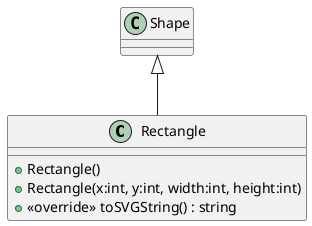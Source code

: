 @startuml
class Rectangle {
    + Rectangle()
    + Rectangle(x:int, y:int, width:int, height:int)
    + <<override>> toSVGString() : string
}
Shape <|-- Rectangle
@enduml
